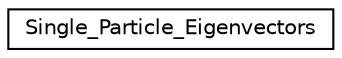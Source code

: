 digraph "Graphical Class Hierarchy"
{
  edge [fontname="Helvetica",fontsize="10",labelfontname="Helvetica",labelfontsize="10"];
  node [fontname="Helvetica",fontsize="10",shape=record];
  rankdir="LR";
  Node1 [label="Single_Particle_Eigenvectors",height=0.2,width=0.4,color="black", fillcolor="white", style="filled",URL="$classSingle__Particle__Eigenvectors.html"];
}
